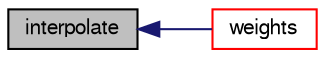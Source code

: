 digraph "interpolate"
{
  bgcolor="transparent";
  edge [fontname="FreeSans",fontsize="10",labelfontname="FreeSans",labelfontsize="10"];
  node [fontname="FreeSans",fontsize="10",shape=record];
  rankdir="LR";
  Node932 [label="interpolate",height=0.2,width=0.4,color="black", fillcolor="grey75", style="filled", fontcolor="black"];
  Node932 -> Node933 [dir="back",color="midnightblue",fontsize="10",style="solid",fontname="FreeSans"];
  Node933 [label="weights",height=0.2,width=0.4,color="red",URL="$a23206.html#a76d5c7bab67f22543bca5e2574e5f2dc",tooltip="Return the interpolation weighting factors. "];
}
